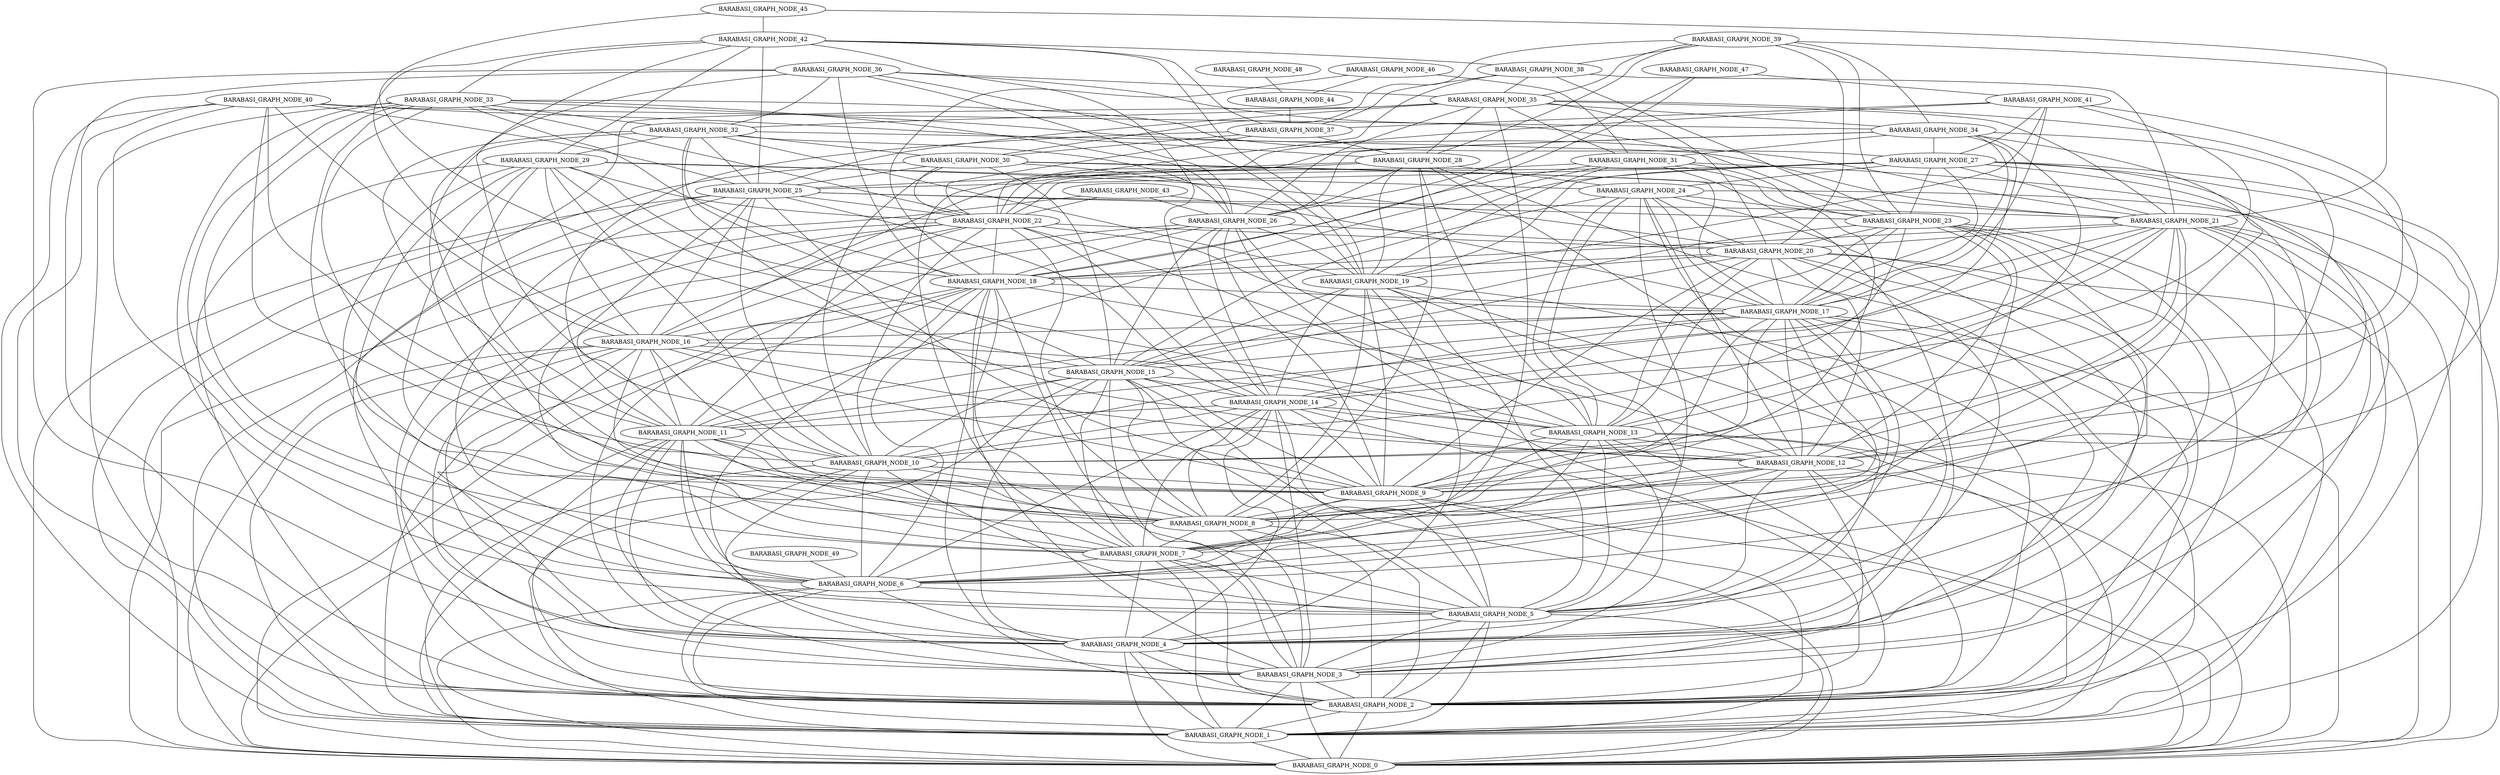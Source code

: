 graph BARABASI_GRAPH{
BARABASI_GRAPH_NODE_1 -- BARABASI_GRAPH_NODE_0;
BARABASI_GRAPH_NODE_2 -- BARABASI_GRAPH_NODE_0;
BARABASI_GRAPH_NODE_2 -- BARABASI_GRAPH_NODE_1;
BARABASI_GRAPH_NODE_3 -- BARABASI_GRAPH_NODE_2;
BARABASI_GRAPH_NODE_3 -- BARABASI_GRAPH_NODE_1;
BARABASI_GRAPH_NODE_3 -- BARABASI_GRAPH_NODE_0;
BARABASI_GRAPH_NODE_4 -- BARABASI_GRAPH_NODE_1;
BARABASI_GRAPH_NODE_4 -- BARABASI_GRAPH_NODE_0;
BARABASI_GRAPH_NODE_4 -- BARABASI_GRAPH_NODE_2;
BARABASI_GRAPH_NODE_4 -- BARABASI_GRAPH_NODE_3;
BARABASI_GRAPH_NODE_5 -- BARABASI_GRAPH_NODE_3;
BARABASI_GRAPH_NODE_5 -- BARABASI_GRAPH_NODE_2;
BARABASI_GRAPH_NODE_5 -- BARABASI_GRAPH_NODE_4;
BARABASI_GRAPH_NODE_5 -- BARABASI_GRAPH_NODE_1;
BARABASI_GRAPH_NODE_5 -- BARABASI_GRAPH_NODE_0;
BARABASI_GRAPH_NODE_6 -- BARABASI_GRAPH_NODE_0;
BARABASI_GRAPH_NODE_6 -- BARABASI_GRAPH_NODE_1;
BARABASI_GRAPH_NODE_6 -- BARABASI_GRAPH_NODE_2;
BARABASI_GRAPH_NODE_6 -- BARABASI_GRAPH_NODE_5;
BARABASI_GRAPH_NODE_6 -- BARABASI_GRAPH_NODE_4;
BARABASI_GRAPH_NODE_7 -- BARABASI_GRAPH_NODE_5;
BARABASI_GRAPH_NODE_7 -- BARABASI_GRAPH_NODE_6;
BARABASI_GRAPH_NODE_7 -- BARABASI_GRAPH_NODE_1;
BARABASI_GRAPH_NODE_7 -- BARABASI_GRAPH_NODE_3;
BARABASI_GRAPH_NODE_7 -- BARABASI_GRAPH_NODE_4;
BARABASI_GRAPH_NODE_7 -- BARABASI_GRAPH_NODE_2;
BARABASI_GRAPH_NODE_8 -- BARABASI_GRAPH_NODE_2;
BARABASI_GRAPH_NODE_8 -- BARABASI_GRAPH_NODE_7;
BARABASI_GRAPH_NODE_8 -- BARABASI_GRAPH_NODE_5;
BARABASI_GRAPH_NODE_8 -- BARABASI_GRAPH_NODE_3;
BARABASI_GRAPH_NODE_9 -- BARABASI_GRAPH_NODE_0;
BARABASI_GRAPH_NODE_9 -- BARABASI_GRAPH_NODE_5;
BARABASI_GRAPH_NODE_9 -- BARABASI_GRAPH_NODE_8;
BARABASI_GRAPH_NODE_9 -- BARABASI_GRAPH_NODE_1;
BARABASI_GRAPH_NODE_9 -- BARABASI_GRAPH_NODE_7;
BARABASI_GRAPH_NODE_10 -- BARABASI_GRAPH_NODE_6;
BARABASI_GRAPH_NODE_10 -- BARABASI_GRAPH_NODE_8;
BARABASI_GRAPH_NODE_10 -- BARABASI_GRAPH_NODE_3;
BARABASI_GRAPH_NODE_10 -- BARABASI_GRAPH_NODE_5;
BARABASI_GRAPH_NODE_10 -- BARABASI_GRAPH_NODE_0;
BARABASI_GRAPH_NODE_10 -- BARABASI_GRAPH_NODE_9;
BARABASI_GRAPH_NODE_10 -- BARABASI_GRAPH_NODE_2;
BARABASI_GRAPH_NODE_11 -- BARABASI_GRAPH_NODE_8;
BARABASI_GRAPH_NODE_11 -- BARABASI_GRAPH_NODE_0;
BARABASI_GRAPH_NODE_11 -- BARABASI_GRAPH_NODE_1;
BARABASI_GRAPH_NODE_11 -- BARABASI_GRAPH_NODE_9;
BARABASI_GRAPH_NODE_11 -- BARABASI_GRAPH_NODE_10;
BARABASI_GRAPH_NODE_11 -- BARABASI_GRAPH_NODE_6;
BARABASI_GRAPH_NODE_11 -- BARABASI_GRAPH_NODE_7;
BARABASI_GRAPH_NODE_11 -- BARABASI_GRAPH_NODE_3;
BARABASI_GRAPH_NODE_11 -- BARABASI_GRAPH_NODE_5;
BARABASI_GRAPH_NODE_11 -- BARABASI_GRAPH_NODE_4;
BARABASI_GRAPH_NODE_12 -- BARABASI_GRAPH_NODE_6;
BARABASI_GRAPH_NODE_12 -- BARABASI_GRAPH_NODE_5;
BARABASI_GRAPH_NODE_12 -- BARABASI_GRAPH_NODE_8;
BARABASI_GRAPH_NODE_12 -- BARABASI_GRAPH_NODE_0;
BARABASI_GRAPH_NODE_12 -- BARABASI_GRAPH_NODE_3;
BARABASI_GRAPH_NODE_12 -- BARABASI_GRAPH_NODE_2;
BARABASI_GRAPH_NODE_12 -- BARABASI_GRAPH_NODE_9;
BARABASI_GRAPH_NODE_12 -- BARABASI_GRAPH_NODE_7;
BARABASI_GRAPH_NODE_13 -- BARABASI_GRAPH_NODE_5;
BARABASI_GRAPH_NODE_13 -- BARABASI_GRAPH_NODE_3;
BARABASI_GRAPH_NODE_13 -- BARABASI_GRAPH_NODE_12;
BARABASI_GRAPH_NODE_13 -- BARABASI_GRAPH_NODE_1;
BARABASI_GRAPH_NODE_13 -- BARABASI_GRAPH_NODE_9;
BARABASI_GRAPH_NODE_13 -- BARABASI_GRAPH_NODE_7;
BARABASI_GRAPH_NODE_13 -- BARABASI_GRAPH_NODE_8;
BARABASI_GRAPH_NODE_13 -- BARABASI_GRAPH_NODE_2;
BARABASI_GRAPH_NODE_13 -- BARABASI_GRAPH_NODE_0;
BARABASI_GRAPH_NODE_14 -- BARABASI_GRAPH_NODE_7;
BARABASI_GRAPH_NODE_14 -- BARABASI_GRAPH_NODE_8;
BARABASI_GRAPH_NODE_14 -- BARABASI_GRAPH_NODE_4;
BARABASI_GRAPH_NODE_14 -- BARABASI_GRAPH_NODE_3;
BARABASI_GRAPH_NODE_14 -- BARABASI_GRAPH_NODE_12;
BARABASI_GRAPH_NODE_14 -- BARABASI_GRAPH_NODE_9;
BARABASI_GRAPH_NODE_14 -- BARABASI_GRAPH_NODE_5;
BARABASI_GRAPH_NODE_14 -- BARABASI_GRAPH_NODE_0;
BARABASI_GRAPH_NODE_14 -- BARABASI_GRAPH_NODE_10;
BARABASI_GRAPH_NODE_14 -- BARABASI_GRAPH_NODE_6;
BARABASI_GRAPH_NODE_14 -- BARABASI_GRAPH_NODE_11;
BARABASI_GRAPH_NODE_14 -- BARABASI_GRAPH_NODE_13;
BARABASI_GRAPH_NODE_15 -- BARABASI_GRAPH_NODE_2;
BARABASI_GRAPH_NODE_15 -- BARABASI_GRAPH_NODE_8;
BARABASI_GRAPH_NODE_15 -- BARABASI_GRAPH_NODE_1;
BARABASI_GRAPH_NODE_15 -- BARABASI_GRAPH_NODE_4;
BARABASI_GRAPH_NODE_15 -- BARABASI_GRAPH_NODE_7;
BARABASI_GRAPH_NODE_15 -- BARABASI_GRAPH_NODE_3;
BARABASI_GRAPH_NODE_15 -- BARABASI_GRAPH_NODE_14;
BARABASI_GRAPH_NODE_15 -- BARABASI_GRAPH_NODE_0;
BARABASI_GRAPH_NODE_15 -- BARABASI_GRAPH_NODE_13;
BARABASI_GRAPH_NODE_15 -- BARABASI_GRAPH_NODE_10;
BARABASI_GRAPH_NODE_15 -- BARABASI_GRAPH_NODE_11;
BARABASI_GRAPH_NODE_15 -- BARABASI_GRAPH_NODE_9;
BARABASI_GRAPH_NODE_16 -- BARABASI_GRAPH_NODE_1;
BARABASI_GRAPH_NODE_16 -- BARABASI_GRAPH_NODE_15;
BARABASI_GRAPH_NODE_16 -- BARABASI_GRAPH_NODE_4;
BARABASI_GRAPH_NODE_16 -- BARABASI_GRAPH_NODE_7;
BARABASI_GRAPH_NODE_16 -- BARABASI_GRAPH_NODE_0;
BARABASI_GRAPH_NODE_16 -- BARABASI_GRAPH_NODE_11;
BARABASI_GRAPH_NODE_16 -- BARABASI_GRAPH_NODE_2;
BARABASI_GRAPH_NODE_16 -- BARABASI_GRAPH_NODE_8;
BARABASI_GRAPH_NODE_16 -- BARABASI_GRAPH_NODE_9;
BARABASI_GRAPH_NODE_16 -- BARABASI_GRAPH_NODE_13;
BARABASI_GRAPH_NODE_16 -- BARABASI_GRAPH_NODE_3;
BARABASI_GRAPH_NODE_16 -- BARABASI_GRAPH_NODE_12;
BARABASI_GRAPH_NODE_17 -- BARABASI_GRAPH_NODE_8;
BARABASI_GRAPH_NODE_17 -- BARABASI_GRAPH_NODE_11;
BARABASI_GRAPH_NODE_17 -- BARABASI_GRAPH_NODE_15;
BARABASI_GRAPH_NODE_17 -- BARABASI_GRAPH_NODE_3;
BARABASI_GRAPH_NODE_17 -- BARABASI_GRAPH_NODE_16;
BARABASI_GRAPH_NODE_17 -- BARABASI_GRAPH_NODE_7;
BARABASI_GRAPH_NODE_17 -- BARABASI_GRAPH_NODE_12;
BARABASI_GRAPH_NODE_17 -- BARABASI_GRAPH_NODE_9;
BARABASI_GRAPH_NODE_17 -- BARABASI_GRAPH_NODE_10;
BARABASI_GRAPH_NODE_17 -- BARABASI_GRAPH_NODE_0;
BARABASI_GRAPH_NODE_17 -- BARABASI_GRAPH_NODE_5;
BARABASI_GRAPH_NODE_17 -- BARABASI_GRAPH_NODE_6;
BARABASI_GRAPH_NODE_17 -- BARABASI_GRAPH_NODE_2;
BARABASI_GRAPH_NODE_18 -- BARABASI_GRAPH_NODE_5;
BARABASI_GRAPH_NODE_18 -- BARABASI_GRAPH_NODE_17;
BARABASI_GRAPH_NODE_18 -- BARABASI_GRAPH_NODE_12;
BARABASI_GRAPH_NODE_18 -- BARABASI_GRAPH_NODE_0;
BARABASI_GRAPH_NODE_18 -- BARABASI_GRAPH_NODE_16;
BARABASI_GRAPH_NODE_18 -- BARABASI_GRAPH_NODE_2;
BARABASI_GRAPH_NODE_18 -- BARABASI_GRAPH_NODE_6;
BARABASI_GRAPH_NODE_18 -- BARABASI_GRAPH_NODE_7;
BARABASI_GRAPH_NODE_18 -- BARABASI_GRAPH_NODE_4;
BARABASI_GRAPH_NODE_18 -- BARABASI_GRAPH_NODE_3;
BARABASI_GRAPH_NODE_18 -- BARABASI_GRAPH_NODE_1;
BARABASI_GRAPH_NODE_19 -- BARABASI_GRAPH_NODE_8;
BARABASI_GRAPH_NODE_19 -- BARABASI_GRAPH_NODE_4;
BARABASI_GRAPH_NODE_19 -- BARABASI_GRAPH_NODE_12;
BARABASI_GRAPH_NODE_19 -- BARABASI_GRAPH_NODE_9;
BARABASI_GRAPH_NODE_19 -- BARABASI_GRAPH_NODE_5;
BARABASI_GRAPH_NODE_19 -- BARABASI_GRAPH_NODE_14;
BARABASI_GRAPH_NODE_19 -- BARABASI_GRAPH_NODE_2;
BARABASI_GRAPH_NODE_19 -- BARABASI_GRAPH_NODE_1;
BARABASI_GRAPH_NODE_19 -- BARABASI_GRAPH_NODE_15;
BARABASI_GRAPH_NODE_20 -- BARABASI_GRAPH_NODE_9;
BARABASI_GRAPH_NODE_20 -- BARABASI_GRAPH_NODE_13;
BARABASI_GRAPH_NODE_20 -- BARABASI_GRAPH_NODE_2;
BARABASI_GRAPH_NODE_20 -- BARABASI_GRAPH_NODE_4;
BARABASI_GRAPH_NODE_20 -- BARABASI_GRAPH_NODE_5;
BARABASI_GRAPH_NODE_20 -- BARABASI_GRAPH_NODE_18;
BARABASI_GRAPH_NODE_20 -- BARABASI_GRAPH_NODE_17;
BARABASI_GRAPH_NODE_20 -- BARABASI_GRAPH_NODE_12;
BARABASI_GRAPH_NODE_20 -- BARABASI_GRAPH_NODE_19;
BARABASI_GRAPH_NODE_20 -- BARABASI_GRAPH_NODE_15;
BARABASI_GRAPH_NODE_20 -- BARABASI_GRAPH_NODE_0;
BARABASI_GRAPH_NODE_21 -- BARABASI_GRAPH_NODE_13;
BARABASI_GRAPH_NODE_21 -- BARABASI_GRAPH_NODE_20;
BARABASI_GRAPH_NODE_21 -- BARABASI_GRAPH_NODE_0;
BARABASI_GRAPH_NODE_21 -- BARABASI_GRAPH_NODE_11;
BARABASI_GRAPH_NODE_21 -- BARABASI_GRAPH_NODE_9;
BARABASI_GRAPH_NODE_21 -- BARABASI_GRAPH_NODE_14;
BARABASI_GRAPH_NODE_21 -- BARABASI_GRAPH_NODE_18;
BARABASI_GRAPH_NODE_21 -- BARABASI_GRAPH_NODE_17;
BARABASI_GRAPH_NODE_21 -- BARABASI_GRAPH_NODE_3;
BARABASI_GRAPH_NODE_21 -- BARABASI_GRAPH_NODE_2;
BARABASI_GRAPH_NODE_21 -- BARABASI_GRAPH_NODE_1;
BARABASI_GRAPH_NODE_21 -- BARABASI_GRAPH_NODE_5;
BARABASI_GRAPH_NODE_21 -- BARABASI_GRAPH_NODE_10;
BARABASI_GRAPH_NODE_21 -- BARABASI_GRAPH_NODE_8;
BARABASI_GRAPH_NODE_22 -- BARABASI_GRAPH_NODE_4;
BARABASI_GRAPH_NODE_22 -- BARABASI_GRAPH_NODE_10;
BARABASI_GRAPH_NODE_22 -- BARABASI_GRAPH_NODE_8;
BARABASI_GRAPH_NODE_22 -- BARABASI_GRAPH_NODE_20;
BARABASI_GRAPH_NODE_22 -- BARABASI_GRAPH_NODE_7;
BARABASI_GRAPH_NODE_22 -- BARABASI_GRAPH_NODE_17;
BARABASI_GRAPH_NODE_22 -- BARABASI_GRAPH_NODE_13;
BARABASI_GRAPH_NODE_22 -- BARABASI_GRAPH_NODE_0;
BARABASI_GRAPH_NODE_22 -- BARABASI_GRAPH_NODE_14;
BARABASI_GRAPH_NODE_22 -- BARABASI_GRAPH_NODE_11;
BARABASI_GRAPH_NODE_22 -- BARABASI_GRAPH_NODE_18;
BARABASI_GRAPH_NODE_22 -- BARABASI_GRAPH_NODE_2;
BARABASI_GRAPH_NODE_23 -- BARABASI_GRAPH_NODE_15;
BARABASI_GRAPH_NODE_23 -- BARABASI_GRAPH_NODE_4;
BARABASI_GRAPH_NODE_23 -- BARABASI_GRAPH_NODE_1;
BARABASI_GRAPH_NODE_23 -- BARABASI_GRAPH_NODE_2;
BARABASI_GRAPH_NODE_23 -- BARABASI_GRAPH_NODE_10;
BARABASI_GRAPH_NODE_23 -- BARABASI_GRAPH_NODE_20;
BARABASI_GRAPH_NODE_23 -- BARABASI_GRAPH_NODE_17;
BARABASI_GRAPH_NODE_23 -- BARABASI_GRAPH_NODE_6;
BARABASI_GRAPH_NODE_23 -- BARABASI_GRAPH_NODE_12;
BARABASI_GRAPH_NODE_23 -- BARABASI_GRAPH_NODE_13;
BARABASI_GRAPH_NODE_23 -- BARABASI_GRAPH_NODE_7;
BARABASI_GRAPH_NODE_24 -- BARABASI_GRAPH_NODE_0;
BARABASI_GRAPH_NODE_24 -- BARABASI_GRAPH_NODE_15;
BARABASI_GRAPH_NODE_24 -- BARABASI_GRAPH_NODE_4;
BARABASI_GRAPH_NODE_24 -- BARABASI_GRAPH_NODE_6;
BARABASI_GRAPH_NODE_24 -- BARABASI_GRAPH_NODE_13;
BARABASI_GRAPH_NODE_24 -- BARABASI_GRAPH_NODE_23;
BARABASI_GRAPH_NODE_24 -- BARABASI_GRAPH_NODE_5;
BARABASI_GRAPH_NODE_24 -- BARABASI_GRAPH_NODE_12;
BARABASI_GRAPH_NODE_24 -- BARABASI_GRAPH_NODE_20;
BARABASI_GRAPH_NODE_24 -- BARABASI_GRAPH_NODE_17;
BARABASI_GRAPH_NODE_24 -- BARABASI_GRAPH_NODE_3;
BARABASI_GRAPH_NODE_25 -- BARABASI_GRAPH_NODE_23;
BARABASI_GRAPH_NODE_25 -- BARABASI_GRAPH_NODE_14;
BARABASI_GRAPH_NODE_25 -- BARABASI_GRAPH_NODE_16;
BARABASI_GRAPH_NODE_25 -- BARABASI_GRAPH_NODE_4;
BARABASI_GRAPH_NODE_25 -- BARABASI_GRAPH_NODE_9;
BARABASI_GRAPH_NODE_25 -- BARABASI_GRAPH_NODE_0;
BARABASI_GRAPH_NODE_25 -- BARABASI_GRAPH_NODE_6;
BARABASI_GRAPH_NODE_25 -- BARABASI_GRAPH_NODE_11;
BARABASI_GRAPH_NODE_25 -- BARABASI_GRAPH_NODE_10;
BARABASI_GRAPH_NODE_25 -- BARABASI_GRAPH_NODE_22;
BARABASI_GRAPH_NODE_25 -- BARABASI_GRAPH_NODE_21;
BARABASI_GRAPH_NODE_26 -- BARABASI_GRAPH_NODE_13;
BARABASI_GRAPH_NODE_26 -- BARABASI_GRAPH_NODE_14;
BARABASI_GRAPH_NODE_26 -- BARABASI_GRAPH_NODE_9;
BARABASI_GRAPH_NODE_26 -- BARABASI_GRAPH_NODE_15;
BARABASI_GRAPH_NODE_26 -- BARABASI_GRAPH_NODE_19;
BARABASI_GRAPH_NODE_26 -- BARABASI_GRAPH_NODE_16;
BARABASI_GRAPH_NODE_26 -- BARABASI_GRAPH_NODE_4;
BARABASI_GRAPH_NODE_26 -- BARABASI_GRAPH_NODE_18;
BARABASI_GRAPH_NODE_26 -- BARABASI_GRAPH_NODE_20;
BARABASI_GRAPH_NODE_26 -- BARABASI_GRAPH_NODE_2;
BARABASI_GRAPH_NODE_27 -- BARABASI_GRAPH_NODE_9;
BARABASI_GRAPH_NODE_27 -- BARABASI_GRAPH_NODE_19;
BARABASI_GRAPH_NODE_27 -- BARABASI_GRAPH_NODE_25;
BARABASI_GRAPH_NODE_27 -- BARABASI_GRAPH_NODE_2;
BARABASI_GRAPH_NODE_27 -- BARABASI_GRAPH_NODE_23;
BARABASI_GRAPH_NODE_27 -- BARABASI_GRAPH_NODE_1;
BARABASI_GRAPH_NODE_27 -- BARABASI_GRAPH_NODE_24;
BARABASI_GRAPH_NODE_27 -- BARABASI_GRAPH_NODE_18;
BARABASI_GRAPH_NODE_27 -- BARABASI_GRAPH_NODE_17;
BARABASI_GRAPH_NODE_27 -- BARABASI_GRAPH_NODE_21;
BARABASI_GRAPH_NODE_27 -- BARABASI_GRAPH_NODE_22;
BARABASI_GRAPH_NODE_27 -- BARABASI_GRAPH_NODE_6;
BARABASI_GRAPH_NODE_28 -- BARABASI_GRAPH_NODE_24;
BARABASI_GRAPH_NODE_28 -- BARABASI_GRAPH_NODE_13;
BARABASI_GRAPH_NODE_28 -- BARABASI_GRAPH_NODE_19;
BARABASI_GRAPH_NODE_28 -- BARABASI_GRAPH_NODE_4;
BARABASI_GRAPH_NODE_28 -- BARABASI_GRAPH_NODE_8;
BARABASI_GRAPH_NODE_28 -- BARABASI_GRAPH_NODE_25;
BARABASI_GRAPH_NODE_28 -- BARABASI_GRAPH_NODE_26;
BARABASI_GRAPH_NODE_28 -- BARABASI_GRAPH_NODE_1;
BARABASI_GRAPH_NODE_28 -- BARABASI_GRAPH_NODE_16;
BARABASI_GRAPH_NODE_29 -- BARABASI_GRAPH_NODE_18;
BARABASI_GRAPH_NODE_29 -- BARABASI_GRAPH_NODE_8;
BARABASI_GRAPH_NODE_29 -- BARABASI_GRAPH_NODE_6;
BARABASI_GRAPH_NODE_29 -- BARABASI_GRAPH_NODE_16;
BARABASI_GRAPH_NODE_29 -- BARABASI_GRAPH_NODE_24;
BARABASI_GRAPH_NODE_29 -- BARABASI_GRAPH_NODE_13;
BARABASI_GRAPH_NODE_29 -- BARABASI_GRAPH_NODE_10;
BARABASI_GRAPH_NODE_29 -- BARABASI_GRAPH_NODE_7;
BARABASI_GRAPH_NODE_29 -- BARABASI_GRAPH_NODE_11;
BARABASI_GRAPH_NODE_29 -- BARABASI_GRAPH_NODE_20;
BARABASI_GRAPH_NODE_29 -- BARABASI_GRAPH_NODE_2;
BARABASI_GRAPH_NODE_29 -- BARABASI_GRAPH_NODE_22;
BARABASI_GRAPH_NODE_30 -- BARABASI_GRAPH_NODE_10;
BARABASI_GRAPH_NODE_30 -- BARABASI_GRAPH_NODE_25;
BARABASI_GRAPH_NODE_30 -- BARABASI_GRAPH_NODE_22;
BARABASI_GRAPH_NODE_30 -- BARABASI_GRAPH_NODE_21;
BARABASI_GRAPH_NODE_30 -- BARABASI_GRAPH_NODE_19;
BARABASI_GRAPH_NODE_30 -- BARABASI_GRAPH_NODE_17;
BARABASI_GRAPH_NODE_30 -- BARABASI_GRAPH_NODE_15;
BARABASI_GRAPH_NODE_30 -- BARABASI_GRAPH_NODE_1;
BARABASI_GRAPH_NODE_31 -- BARABASI_GRAPH_NODE_22;
BARABASI_GRAPH_NODE_31 -- BARABASI_GRAPH_NODE_24;
BARABASI_GRAPH_NODE_31 -- BARABASI_GRAPH_NODE_18;
BARABASI_GRAPH_NODE_31 -- BARABASI_GRAPH_NODE_11;
BARABASI_GRAPH_NODE_31 -- BARABASI_GRAPH_NODE_3;
BARABASI_GRAPH_NODE_31 -- BARABASI_GRAPH_NODE_23;
BARABASI_GRAPH_NODE_31 -- BARABASI_GRAPH_NODE_4;
BARABASI_GRAPH_NODE_31 -- BARABASI_GRAPH_NODE_19;
BARABASI_GRAPH_NODE_31 -- BARABASI_GRAPH_NODE_9;
BARABASI_GRAPH_NODE_32 -- BARABASI_GRAPH_NODE_8;
BARABASI_GRAPH_NODE_32 -- BARABASI_GRAPH_NODE_29;
BARABASI_GRAPH_NODE_32 -- BARABASI_GRAPH_NODE_30;
BARABASI_GRAPH_NODE_32 -- BARABASI_GRAPH_NODE_9;
BARABASI_GRAPH_NODE_32 -- BARABASI_GRAPH_NODE_25;
BARABASI_GRAPH_NODE_32 -- BARABASI_GRAPH_NODE_12;
BARABASI_GRAPH_NODE_32 -- BARABASI_GRAPH_NODE_15;
BARABASI_GRAPH_NODE_32 -- BARABASI_GRAPH_NODE_19;
BARABASI_GRAPH_NODE_32 -- BARABASI_GRAPH_NODE_21;
BARABASI_GRAPH_NODE_32 -- BARABASI_GRAPH_NODE_26;
BARABASI_GRAPH_NODE_33 -- BARABASI_GRAPH_NODE_18;
BARABASI_GRAPH_NODE_33 -- BARABASI_GRAPH_NODE_5;
BARABASI_GRAPH_NODE_33 -- BARABASI_GRAPH_NODE_21;
BARABASI_GRAPH_NODE_33 -- BARABASI_GRAPH_NODE_9;
BARABASI_GRAPH_NODE_33 -- BARABASI_GRAPH_NODE_22;
BARABASI_GRAPH_NODE_33 -- BARABASI_GRAPH_NODE_32;
BARABASI_GRAPH_NODE_33 -- BARABASI_GRAPH_NODE_7;
BARABASI_GRAPH_NODE_33 -- BARABASI_GRAPH_NODE_26;
BARABASI_GRAPH_NODE_33 -- BARABASI_GRAPH_NODE_27;
BARABASI_GRAPH_NODE_33 -- BARABASI_GRAPH_NODE_8;
BARABASI_GRAPH_NODE_33 -- BARABASI_GRAPH_NODE_6;
BARABASI_GRAPH_NODE_33 -- BARABASI_GRAPH_NODE_2;
BARABASI_GRAPH_NODE_34 -- BARABASI_GRAPH_NODE_27;
BARABASI_GRAPH_NODE_34 -- BARABASI_GRAPH_NODE_31;
BARABASI_GRAPH_NODE_34 -- BARABASI_GRAPH_NODE_26;
BARABASI_GRAPH_NODE_34 -- BARABASI_GRAPH_NODE_17;
BARABASI_GRAPH_NODE_34 -- BARABASI_GRAPH_NODE_14;
BARABASI_GRAPH_NODE_34 -- BARABASI_GRAPH_NODE_13;
BARABASI_GRAPH_NODE_34 -- BARABASI_GRAPH_NODE_9;
BARABASI_GRAPH_NODE_34 -- BARABASI_GRAPH_NODE_22;
BARABASI_GRAPH_NODE_34 -- BARABASI_GRAPH_NODE_12;
BARABASI_GRAPH_NODE_35 -- BARABASI_GRAPH_NODE_34;
BARABASI_GRAPH_NODE_35 -- BARABASI_GRAPH_NODE_26;
BARABASI_GRAPH_NODE_35 -- BARABASI_GRAPH_NODE_0;
BARABASI_GRAPH_NODE_35 -- BARABASI_GRAPH_NODE_28;
BARABASI_GRAPH_NODE_35 -- BARABASI_GRAPH_NODE_32;
BARABASI_GRAPH_NODE_35 -- BARABASI_GRAPH_NODE_31;
BARABASI_GRAPH_NODE_35 -- BARABASI_GRAPH_NODE_21;
BARABASI_GRAPH_NODE_35 -- BARABASI_GRAPH_NODE_7;
BARABASI_GRAPH_NODE_35 -- BARABASI_GRAPH_NODE_12;
BARABASI_GRAPH_NODE_35 -- BARABASI_GRAPH_NODE_25;
BARABASI_GRAPH_NODE_35 -- BARABASI_GRAPH_NODE_20;
BARABASI_GRAPH_NODE_36 -- BARABASI_GRAPH_NODE_2;
BARABASI_GRAPH_NODE_36 -- BARABASI_GRAPH_NODE_26;
BARABASI_GRAPH_NODE_36 -- BARABASI_GRAPH_NODE_32;
BARABASI_GRAPH_NODE_36 -- BARABASI_GRAPH_NODE_19;
BARABASI_GRAPH_NODE_36 -- BARABASI_GRAPH_NODE_35;
BARABASI_GRAPH_NODE_36 -- BARABASI_GRAPH_NODE_3;
BARABASI_GRAPH_NODE_36 -- BARABASI_GRAPH_NODE_10;
BARABASI_GRAPH_NODE_36 -- BARABASI_GRAPH_NODE_18;
BARABASI_GRAPH_NODE_36 -- BARABASI_GRAPH_NODE_23;
BARABASI_GRAPH_NODE_37 -- BARABASI_GRAPH_NODE_11;
BARABASI_GRAPH_NODE_37 -- BARABASI_GRAPH_NODE_30;
BARABASI_GRAPH_NODE_37 -- BARABASI_GRAPH_NODE_22;
BARABASI_GRAPH_NODE_37 -- BARABASI_GRAPH_NODE_28;
BARABASI_GRAPH_NODE_38 -- BARABASI_GRAPH_NODE_35;
BARABASI_GRAPH_NODE_38 -- BARABASI_GRAPH_NODE_37;
BARABASI_GRAPH_NODE_38 -- BARABASI_GRAPH_NODE_21;
BARABASI_GRAPH_NODE_38 -- BARABASI_GRAPH_NODE_7;
BARABASI_GRAPH_NODE_38 -- BARABASI_GRAPH_NODE_23;
BARABASI_GRAPH_NODE_39 -- BARABASI_GRAPH_NODE_34;
BARABASI_GRAPH_NODE_39 -- BARABASI_GRAPH_NODE_23;
BARABASI_GRAPH_NODE_39 -- BARABASI_GRAPH_NODE_20;
BARABASI_GRAPH_NODE_39 -- BARABASI_GRAPH_NODE_35;
BARABASI_GRAPH_NODE_39 -- BARABASI_GRAPH_NODE_12;
BARABASI_GRAPH_NODE_39 -- BARABASI_GRAPH_NODE_30;
BARABASI_GRAPH_NODE_39 -- BARABASI_GRAPH_NODE_28;
BARABASI_GRAPH_NODE_39 -- BARABASI_GRAPH_NODE_38;
BARABASI_GRAPH_NODE_40 -- BARABASI_GRAPH_NODE_34;
BARABASI_GRAPH_NODE_40 -- BARABASI_GRAPH_NODE_6;
BARABASI_GRAPH_NODE_40 -- BARABASI_GRAPH_NODE_16;
BARABASI_GRAPH_NODE_40 -- BARABASI_GRAPH_NODE_2;
BARABASI_GRAPH_NODE_40 -- BARABASI_GRAPH_NODE_28;
BARABASI_GRAPH_NODE_40 -- BARABASI_GRAPH_NODE_25;
BARABASI_GRAPH_NODE_40 -- BARABASI_GRAPH_NODE_1;
BARABASI_GRAPH_NODE_40 -- BARABASI_GRAPH_NODE_10;
BARABASI_GRAPH_NODE_40 -- BARABASI_GRAPH_NODE_11;
BARABASI_GRAPH_NODE_41 -- BARABASI_GRAPH_NODE_14;
BARABASI_GRAPH_NODE_41 -- BARABASI_GRAPH_NODE_10;
BARABASI_GRAPH_NODE_41 -- BARABASI_GRAPH_NODE_19;
BARABASI_GRAPH_NODE_41 -- BARABASI_GRAPH_NODE_27;
BARABASI_GRAPH_NODE_41 -- BARABASI_GRAPH_NODE_37;
BARABASI_GRAPH_NODE_41 -- BARABASI_GRAPH_NODE_22;
BARABASI_GRAPH_NODE_41 -- BARABASI_GRAPH_NODE_17;
BARABASI_GRAPH_NODE_42 -- BARABASI_GRAPH_NODE_29;
BARABASI_GRAPH_NODE_42 -- BARABASI_GRAPH_NODE_33;
BARABASI_GRAPH_NODE_42 -- BARABASI_GRAPH_NODE_37;
BARABASI_GRAPH_NODE_42 -- BARABASI_GRAPH_NODE_38;
BARABASI_GRAPH_NODE_42 -- BARABASI_GRAPH_NODE_16;
BARABASI_GRAPH_NODE_42 -- BARABASI_GRAPH_NODE_8;
BARABASI_GRAPH_NODE_42 -- BARABASI_GRAPH_NODE_25;
BARABASI_GRAPH_NODE_42 -- BARABASI_GRAPH_NODE_14;
BARABASI_GRAPH_NODE_42 -- BARABASI_GRAPH_NODE_19;
BARABASI_GRAPH_NODE_43 -- BARABASI_GRAPH_NODE_22;
BARABASI_GRAPH_NODE_43 -- BARABASI_GRAPH_NODE_1;
BARABASI_GRAPH_NODE_43 -- BARABASI_GRAPH_NODE_17;
BARABASI_GRAPH_NODE_43 -- BARABASI_GRAPH_NODE_26;
BARABASI_GRAPH_NODE_44 -- BARABASI_GRAPH_NODE_37;
BARABASI_GRAPH_NODE_45 -- BARABASI_GRAPH_NODE_15;
BARABASI_GRAPH_NODE_45 -- BARABASI_GRAPH_NODE_42;
BARABASI_GRAPH_NODE_45 -- BARABASI_GRAPH_NODE_21;
BARABASI_GRAPH_NODE_46 -- BARABASI_GRAPH_NODE_18;
BARABASI_GRAPH_NODE_46 -- BARABASI_GRAPH_NODE_44;
BARABASI_GRAPH_NODE_46 -- BARABASI_GRAPH_NODE_31;
BARABASI_GRAPH_NODE_47 -- BARABASI_GRAPH_NODE_41;
BARABASI_GRAPH_NODE_47 -- BARABASI_GRAPH_NODE_26;
BARABASI_GRAPH_NODE_47 -- BARABASI_GRAPH_NODE_18;
BARABASI_GRAPH_NODE_48 -- BARABASI_GRAPH_NODE_44;
BARABASI_GRAPH_NODE_49 -- BARABASI_GRAPH_NODE_6;
}
